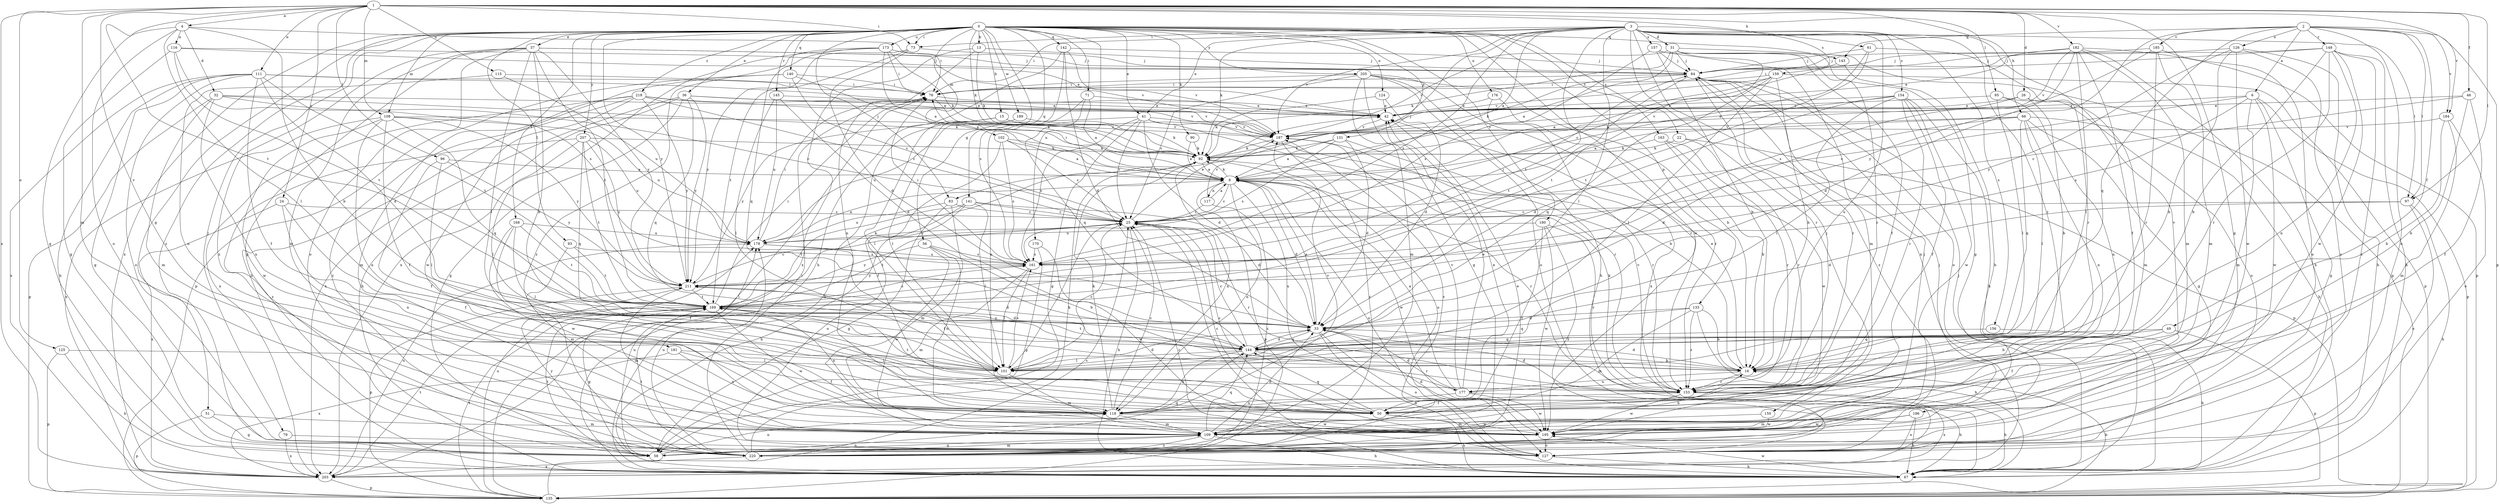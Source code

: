 strict digraph  {
0;
1;
2;
3;
4;
6;
8;
13;
15;
16;
22;
24;
25;
26;
31;
32;
33;
36;
37;
41;
42;
46;
49;
50;
51;
56;
58;
61;
66;
67;
71;
73;
76;
79;
83;
84;
90;
92;
93;
95;
96;
97;
101;
102;
108;
109;
111;
115;
116;
117;
118;
124;
125;
126;
127;
131;
133;
135;
140;
141;
142;
143;
144;
145;
148;
150;
153;
154;
156;
157;
159;
161;
163;
168;
169;
170;
173;
176;
177;
178;
180;
181;
182;
184;
185;
186;
187;
189;
195;
203;
205;
207;
211;
218;
220;
0 -> 13  [label=b];
0 -> 15  [label=b];
0 -> 22  [label=c];
0 -> 36  [label=e];
0 -> 37  [label=e];
0 -> 41  [label=e];
0 -> 51  [label=g];
0 -> 56  [label=g];
0 -> 71  [label=i];
0 -> 73  [label=i];
0 -> 79  [label=j];
0 -> 83  [label=j];
0 -> 90  [label=k];
0 -> 92  [label=k];
0 -> 93  [label=l];
0 -> 102  [label=m];
0 -> 108  [label=m];
0 -> 124  [label=o];
0 -> 131  [label=p];
0 -> 133  [label=p];
0 -> 140  [label=q];
0 -> 141  [label=q];
0 -> 142  [label=q];
0 -> 143  [label=q];
0 -> 145  [label=r];
0 -> 163  [label=t];
0 -> 168  [label=t];
0 -> 170  [label=u];
0 -> 173  [label=u];
0 -> 176  [label=u];
0 -> 180  [label=v];
0 -> 189  [label=w];
0 -> 195  [label=w];
0 -> 203  [label=x];
0 -> 205  [label=y];
0 -> 207  [label=y];
0 -> 211  [label=y];
0 -> 218  [label=z];
0 -> 220  [label=z];
1 -> 4  [label=a];
1 -> 24  [label=c];
1 -> 26  [label=d];
1 -> 46  [label=f];
1 -> 58  [label=g];
1 -> 61  [label=h];
1 -> 66  [label=h];
1 -> 73  [label=i];
1 -> 95  [label=l];
1 -> 96  [label=l];
1 -> 97  [label=l];
1 -> 108  [label=m];
1 -> 109  [label=m];
1 -> 111  [label=n];
1 -> 115  [label=n];
1 -> 125  [label=o];
1 -> 169  [label=t];
1 -> 181  [label=v];
1 -> 182  [label=v];
1 -> 184  [label=v];
1 -> 203  [label=x];
2 -> 6  [label=a];
2 -> 49  [label=f];
2 -> 97  [label=l];
2 -> 126  [label=o];
2 -> 127  [label=o];
2 -> 135  [label=p];
2 -> 143  [label=q];
2 -> 144  [label=q];
2 -> 148  [label=r];
2 -> 184  [label=v];
2 -> 185  [label=v];
2 -> 211  [label=y];
3 -> 8  [label=a];
3 -> 31  [label=d];
3 -> 41  [label=e];
3 -> 73  [label=i];
3 -> 76  [label=i];
3 -> 83  [label=j];
3 -> 92  [label=k];
3 -> 97  [label=l];
3 -> 101  [label=l];
3 -> 150  [label=r];
3 -> 153  [label=r];
3 -> 154  [label=s];
3 -> 156  [label=s];
3 -> 157  [label=s];
3 -> 159  [label=s];
3 -> 161  [label=s];
3 -> 169  [label=t];
3 -> 177  [label=u];
3 -> 186  [label=v];
3 -> 187  [label=v];
3 -> 203  [label=x];
4 -> 16  [label=b];
4 -> 32  [label=d];
4 -> 58  [label=g];
4 -> 76  [label=i];
4 -> 101  [label=l];
4 -> 116  [label=n];
4 -> 127  [label=o];
6 -> 25  [label=c];
6 -> 42  [label=e];
6 -> 58  [label=g];
6 -> 109  [label=m];
6 -> 135  [label=p];
6 -> 161  [label=s];
6 -> 195  [label=w];
8 -> 25  [label=c];
8 -> 33  [label=d];
8 -> 76  [label=i];
8 -> 92  [label=k];
8 -> 117  [label=n];
8 -> 118  [label=n];
8 -> 127  [label=o];
8 -> 135  [label=p];
8 -> 153  [label=r];
8 -> 177  [label=u];
8 -> 195  [label=w];
13 -> 84  [label=j];
13 -> 92  [label=k];
13 -> 118  [label=n];
13 -> 203  [label=x];
15 -> 92  [label=k];
15 -> 101  [label=l];
15 -> 187  [label=v];
15 -> 211  [label=y];
16 -> 33  [label=d];
16 -> 42  [label=e];
16 -> 153  [label=r];
16 -> 177  [label=u];
22 -> 92  [label=k];
22 -> 135  [label=p];
22 -> 153  [label=r];
24 -> 25  [label=c];
24 -> 50  [label=f];
24 -> 118  [label=n];
24 -> 203  [label=x];
25 -> 42  [label=e];
25 -> 67  [label=h];
25 -> 101  [label=l];
25 -> 127  [label=o];
25 -> 153  [label=r];
25 -> 169  [label=t];
25 -> 178  [label=u];
26 -> 16  [label=b];
26 -> 42  [label=e];
26 -> 109  [label=m];
26 -> 187  [label=v];
31 -> 8  [label=a];
31 -> 58  [label=g];
31 -> 84  [label=j];
31 -> 92  [label=k];
31 -> 135  [label=p];
31 -> 153  [label=r];
31 -> 169  [label=t];
31 -> 187  [label=v];
32 -> 25  [label=c];
32 -> 42  [label=e];
32 -> 92  [label=k];
32 -> 109  [label=m];
32 -> 118  [label=n];
32 -> 135  [label=p];
33 -> 8  [label=a];
33 -> 67  [label=h];
33 -> 127  [label=o];
33 -> 144  [label=q];
36 -> 42  [label=e];
36 -> 58  [label=g];
36 -> 67  [label=h];
36 -> 144  [label=q];
36 -> 187  [label=v];
36 -> 203  [label=x];
36 -> 211  [label=y];
37 -> 16  [label=b];
37 -> 58  [label=g];
37 -> 84  [label=j];
37 -> 101  [label=l];
37 -> 109  [label=m];
37 -> 127  [label=o];
37 -> 169  [label=t];
37 -> 187  [label=v];
37 -> 211  [label=y];
37 -> 220  [label=z];
41 -> 16  [label=b];
41 -> 25  [label=c];
41 -> 33  [label=d];
41 -> 58  [label=g];
41 -> 153  [label=r];
41 -> 161  [label=s];
41 -> 178  [label=u];
41 -> 187  [label=v];
42 -> 187  [label=v];
46 -> 16  [label=b];
46 -> 25  [label=c];
46 -> 42  [label=e];
46 -> 50  [label=f];
49 -> 16  [label=b];
49 -> 50  [label=f];
49 -> 135  [label=p];
49 -> 144  [label=q];
50 -> 25  [label=c];
50 -> 42  [label=e];
50 -> 67  [label=h];
50 -> 144  [label=q];
50 -> 195  [label=w];
51 -> 58  [label=g];
51 -> 109  [label=m];
51 -> 135  [label=p];
56 -> 16  [label=b];
56 -> 118  [label=n];
56 -> 161  [label=s];
56 -> 195  [label=w];
56 -> 211  [label=y];
58 -> 84  [label=j];
58 -> 118  [label=n];
58 -> 144  [label=q];
58 -> 169  [label=t];
58 -> 178  [label=u];
61 -> 8  [label=a];
61 -> 84  [label=j];
61 -> 153  [label=r];
61 -> 169  [label=t];
66 -> 8  [label=a];
66 -> 33  [label=d];
66 -> 58  [label=g];
66 -> 67  [label=h];
66 -> 101  [label=l];
66 -> 118  [label=n];
66 -> 144  [label=q];
66 -> 187  [label=v];
67 -> 25  [label=c];
67 -> 84  [label=j];
67 -> 195  [label=w];
71 -> 8  [label=a];
71 -> 42  [label=e];
71 -> 118  [label=n];
71 -> 144  [label=q];
73 -> 33  [label=d];
73 -> 84  [label=j];
73 -> 169  [label=t];
73 -> 211  [label=y];
76 -> 42  [label=e];
76 -> 92  [label=k];
79 -> 127  [label=o];
79 -> 203  [label=x];
83 -> 25  [label=c];
83 -> 58  [label=g];
83 -> 109  [label=m];
83 -> 178  [label=u];
84 -> 76  [label=i];
84 -> 92  [label=k];
84 -> 127  [label=o];
84 -> 153  [label=r];
84 -> 169  [label=t];
84 -> 220  [label=z];
90 -> 8  [label=a];
90 -> 92  [label=k];
92 -> 8  [label=a];
92 -> 118  [label=n];
92 -> 127  [label=o];
93 -> 109  [label=m];
93 -> 161  [label=s];
93 -> 169  [label=t];
95 -> 42  [label=e];
95 -> 101  [label=l];
95 -> 118  [label=n];
95 -> 127  [label=o];
96 -> 8  [label=a];
96 -> 50  [label=f];
96 -> 101  [label=l];
96 -> 211  [label=y];
97 -> 25  [label=c];
97 -> 33  [label=d];
97 -> 67  [label=h];
97 -> 127  [label=o];
101 -> 25  [label=c];
101 -> 33  [label=d];
101 -> 109  [label=m];
101 -> 161  [label=s];
102 -> 8  [label=a];
102 -> 25  [label=c];
102 -> 50  [label=f];
102 -> 92  [label=k];
102 -> 161  [label=s];
108 -> 50  [label=f];
108 -> 118  [label=n];
108 -> 144  [label=q];
108 -> 178  [label=u];
108 -> 187  [label=v];
108 -> 195  [label=w];
108 -> 203  [label=x];
108 -> 211  [label=y];
109 -> 16  [label=b];
109 -> 33  [label=d];
109 -> 58  [label=g];
109 -> 67  [label=h];
109 -> 144  [label=q];
109 -> 220  [label=z];
111 -> 33  [label=d];
111 -> 42  [label=e];
111 -> 50  [label=f];
111 -> 58  [label=g];
111 -> 67  [label=h];
111 -> 76  [label=i];
111 -> 127  [label=o];
111 -> 169  [label=t];
111 -> 203  [label=x];
115 -> 76  [label=i];
115 -> 118  [label=n];
115 -> 178  [label=u];
116 -> 42  [label=e];
116 -> 58  [label=g];
116 -> 84  [label=j];
116 -> 161  [label=s];
116 -> 169  [label=t];
117 -> 8  [label=a];
117 -> 25  [label=c];
117 -> 187  [label=v];
117 -> 220  [label=z];
118 -> 25  [label=c];
118 -> 92  [label=k];
118 -> 109  [label=m];
118 -> 187  [label=v];
118 -> 195  [label=w];
124 -> 33  [label=d];
124 -> 42  [label=e];
124 -> 92  [label=k];
125 -> 67  [label=h];
125 -> 101  [label=l];
125 -> 135  [label=p];
126 -> 16  [label=b];
126 -> 67  [label=h];
126 -> 84  [label=j];
126 -> 195  [label=w];
126 -> 211  [label=y];
126 -> 220  [label=z];
127 -> 67  [label=h];
131 -> 8  [label=a];
131 -> 33  [label=d];
131 -> 92  [label=k];
131 -> 153  [label=r];
131 -> 161  [label=s];
133 -> 16  [label=b];
133 -> 33  [label=d];
133 -> 67  [label=h];
133 -> 109  [label=m];
133 -> 144  [label=q];
133 -> 153  [label=r];
135 -> 16  [label=b];
135 -> 25  [label=c];
135 -> 76  [label=i];
135 -> 169  [label=t];
135 -> 178  [label=u];
140 -> 8  [label=a];
140 -> 25  [label=c];
140 -> 67  [label=h];
140 -> 76  [label=i];
140 -> 135  [label=p];
141 -> 25  [label=c];
141 -> 33  [label=d];
141 -> 67  [label=h];
141 -> 101  [label=l];
141 -> 127  [label=o];
141 -> 169  [label=t];
142 -> 33  [label=d];
142 -> 67  [label=h];
142 -> 84  [label=j];
142 -> 161  [label=s];
142 -> 187  [label=v];
143 -> 25  [label=c];
143 -> 67  [label=h];
144 -> 16  [label=b];
144 -> 25  [label=c];
144 -> 33  [label=d];
144 -> 101  [label=l];
144 -> 118  [label=n];
144 -> 153  [label=r];
144 -> 169  [label=t];
144 -> 211  [label=y];
145 -> 33  [label=d];
145 -> 42  [label=e];
145 -> 101  [label=l];
145 -> 178  [label=u];
148 -> 16  [label=b];
148 -> 67  [label=h];
148 -> 76  [label=i];
148 -> 84  [label=j];
148 -> 118  [label=n];
148 -> 153  [label=r];
148 -> 195  [label=w];
148 -> 220  [label=z];
150 -> 109  [label=m];
150 -> 195  [label=w];
153 -> 33  [label=d];
153 -> 50  [label=f];
153 -> 67  [label=h];
153 -> 84  [label=j];
153 -> 92  [label=k];
153 -> 169  [label=t];
153 -> 187  [label=v];
153 -> 195  [label=w];
153 -> 203  [label=x];
154 -> 33  [label=d];
154 -> 42  [label=e];
154 -> 50  [label=f];
154 -> 67  [label=h];
154 -> 92  [label=k];
154 -> 101  [label=l];
154 -> 153  [label=r];
154 -> 195  [label=w];
156 -> 67  [label=h];
156 -> 144  [label=q];
157 -> 16  [label=b];
157 -> 50  [label=f];
157 -> 84  [label=j];
157 -> 109  [label=m];
157 -> 161  [label=s];
159 -> 8  [label=a];
159 -> 16  [label=b];
159 -> 76  [label=i];
159 -> 101  [label=l];
159 -> 135  [label=p];
159 -> 144  [label=q];
159 -> 187  [label=v];
161 -> 76  [label=i];
161 -> 84  [label=j];
161 -> 101  [label=l];
161 -> 109  [label=m];
161 -> 211  [label=y];
163 -> 16  [label=b];
163 -> 92  [label=k];
163 -> 153  [label=r];
163 -> 195  [label=w];
168 -> 50  [label=f];
168 -> 101  [label=l];
168 -> 169  [label=t];
168 -> 178  [label=u];
168 -> 195  [label=w];
169 -> 33  [label=d];
169 -> 58  [label=g];
169 -> 76  [label=i];
169 -> 92  [label=k];
169 -> 118  [label=n];
169 -> 161  [label=s];
169 -> 195  [label=w];
170 -> 58  [label=g];
170 -> 161  [label=s];
170 -> 195  [label=w];
173 -> 8  [label=a];
173 -> 76  [label=i];
173 -> 84  [label=j];
173 -> 92  [label=k];
173 -> 144  [label=q];
173 -> 203  [label=x];
173 -> 220  [label=z];
176 -> 42  [label=e];
176 -> 153  [label=r];
176 -> 203  [label=x];
177 -> 8  [label=a];
177 -> 33  [label=d];
177 -> 42  [label=e];
177 -> 67  [label=h];
177 -> 118  [label=n];
177 -> 187  [label=v];
177 -> 195  [label=w];
178 -> 8  [label=a];
178 -> 50  [label=f];
178 -> 76  [label=i];
178 -> 161  [label=s];
180 -> 50  [label=f];
180 -> 153  [label=r];
180 -> 178  [label=u];
180 -> 195  [label=w];
180 -> 220  [label=z];
181 -> 50  [label=f];
181 -> 101  [label=l];
181 -> 118  [label=n];
181 -> 203  [label=x];
182 -> 33  [label=d];
182 -> 42  [label=e];
182 -> 50  [label=f];
182 -> 67  [label=h];
182 -> 84  [label=j];
182 -> 101  [label=l];
182 -> 109  [label=m];
182 -> 135  [label=p];
182 -> 187  [label=v];
184 -> 16  [label=b];
184 -> 109  [label=m];
184 -> 127  [label=o];
184 -> 187  [label=v];
185 -> 84  [label=j];
185 -> 109  [label=m];
185 -> 127  [label=o];
185 -> 153  [label=r];
185 -> 161  [label=s];
186 -> 67  [label=h];
186 -> 109  [label=m];
186 -> 127  [label=o];
186 -> 195  [label=w];
187 -> 92  [label=k];
187 -> 220  [label=z];
189 -> 67  [label=h];
189 -> 101  [label=l];
189 -> 187  [label=v];
195 -> 25  [label=c];
195 -> 33  [label=d];
195 -> 84  [label=j];
195 -> 127  [label=o];
203 -> 135  [label=p];
203 -> 169  [label=t];
203 -> 178  [label=u];
205 -> 16  [label=b];
205 -> 25  [label=c];
205 -> 58  [label=g];
205 -> 67  [label=h];
205 -> 76  [label=i];
205 -> 109  [label=m];
205 -> 127  [label=o];
205 -> 153  [label=r];
207 -> 92  [label=k];
207 -> 101  [label=l];
207 -> 144  [label=q];
207 -> 169  [label=t];
207 -> 178  [label=u];
207 -> 211  [label=y];
207 -> 220  [label=z];
211 -> 25  [label=c];
211 -> 33  [label=d];
211 -> 109  [label=m];
211 -> 135  [label=p];
211 -> 169  [label=t];
218 -> 25  [label=c];
218 -> 42  [label=e];
218 -> 109  [label=m];
218 -> 187  [label=v];
218 -> 195  [label=w];
218 -> 203  [label=x];
218 -> 211  [label=y];
218 -> 220  [label=z];
220 -> 42  [label=e];
220 -> 76  [label=i];
220 -> 92  [label=k];
220 -> 109  [label=m];
220 -> 169  [label=t];
220 -> 178  [label=u];
220 -> 187  [label=v];
220 -> 203  [label=x];
220 -> 211  [label=y];
}
